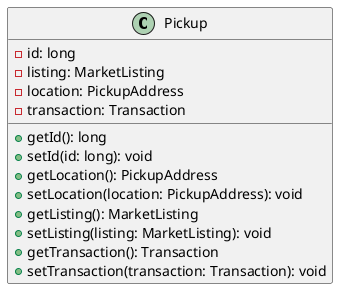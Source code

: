 @startuml
class Pickup [[java:edu.sru.cpsc.webshopping.domain.market.Pickup]] {
	-id: long
	-listing: MarketListing
	-location: PickupAddress
	-transaction: Transaction
	+getId(): long
	+setId(id: long): void
	+getLocation(): PickupAddress
	+setLocation(location: PickupAddress): void
	+getListing(): MarketListing
	+setListing(listing: MarketListing): void
	+getTransaction(): Transaction
	+setTransaction(transaction: Transaction): void
}
@enduml